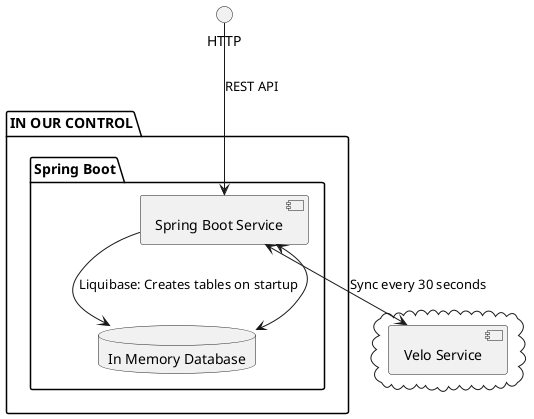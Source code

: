 @startuml


cloud {
 [Velo Service] as velo
}

package "IN OUR CONTROL" {

package "Spring Boot" {
database "In Memory Database" as Database
[Spring Boot Service] as spring
spring -> Database: Liquibase: Creates tables on startup
spring <--> Database
spring <--> velo: Sync every 30 seconds

}
}

HTTP --> spring: REST API

@enduml
